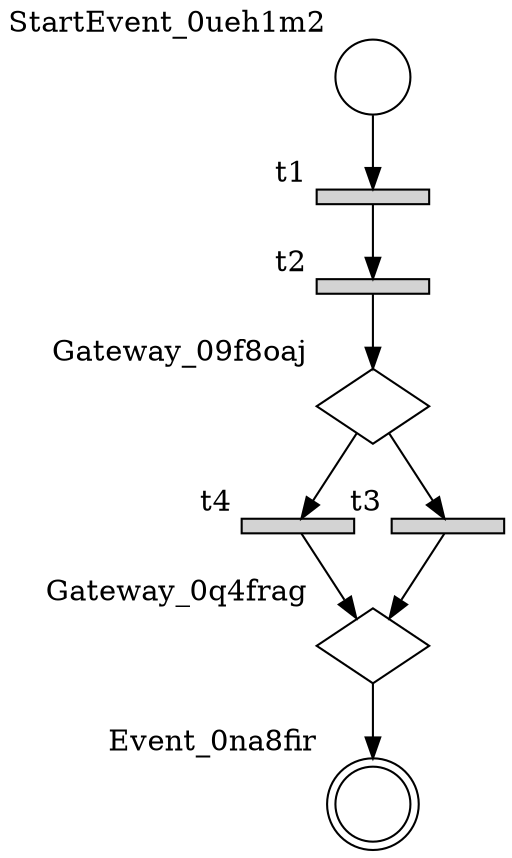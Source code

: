 digraph D {t1 [ shape = box ,style=filled,height= 0.1,label= "", xlabel="t1 " ] ;
t2 [ shape = box ,style=filled,height= 0.1,label= "", xlabel="t2 " ] ;
t4 [ shape = box ,style=filled,height= 0.1,label= "", xlabel="t4 " ] ;
Gateway_0q4frag [shape = diamond ,label= "", xlabel="Gateway_0q4frag " ] ;
Event_0na8fir [shape = doublecircle,bgcolor="black",label= "", xlabel="Event_0na8fir " ] ;
StartEvent_0ueh1m2 [shape = circle ,label= "" , xlabel="StartEvent_0ueh1m2 " ] ;
Gateway_09f8oaj [shape = diamond ,label= "", xlabel="Gateway_09f8oaj " ] ;
t3 [ shape = box ,style=filled,height= 0.1,label= "", xlabel="t3 " ] ;
t1-> { t2}
t2-> { Gateway_09f8oaj}
t4-> { Gateway_0q4frag}
Gateway_0q4frag-> { Event_0na8fir}
StartEvent_0ueh1m2-> { t1}
Gateway_09f8oaj-> { t4,t3}
t3-> { Gateway_0q4frag}
}
